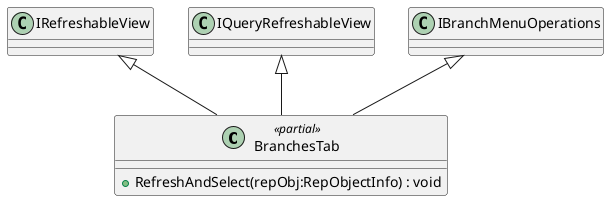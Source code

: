 @startuml
class BranchesTab <<partial>> {
    + RefreshAndSelect(repObj:RepObjectInfo) : void
}
IRefreshableView <|-- BranchesTab
IQueryRefreshableView <|-- BranchesTab
IBranchMenuOperations <|-- BranchesTab
@enduml
